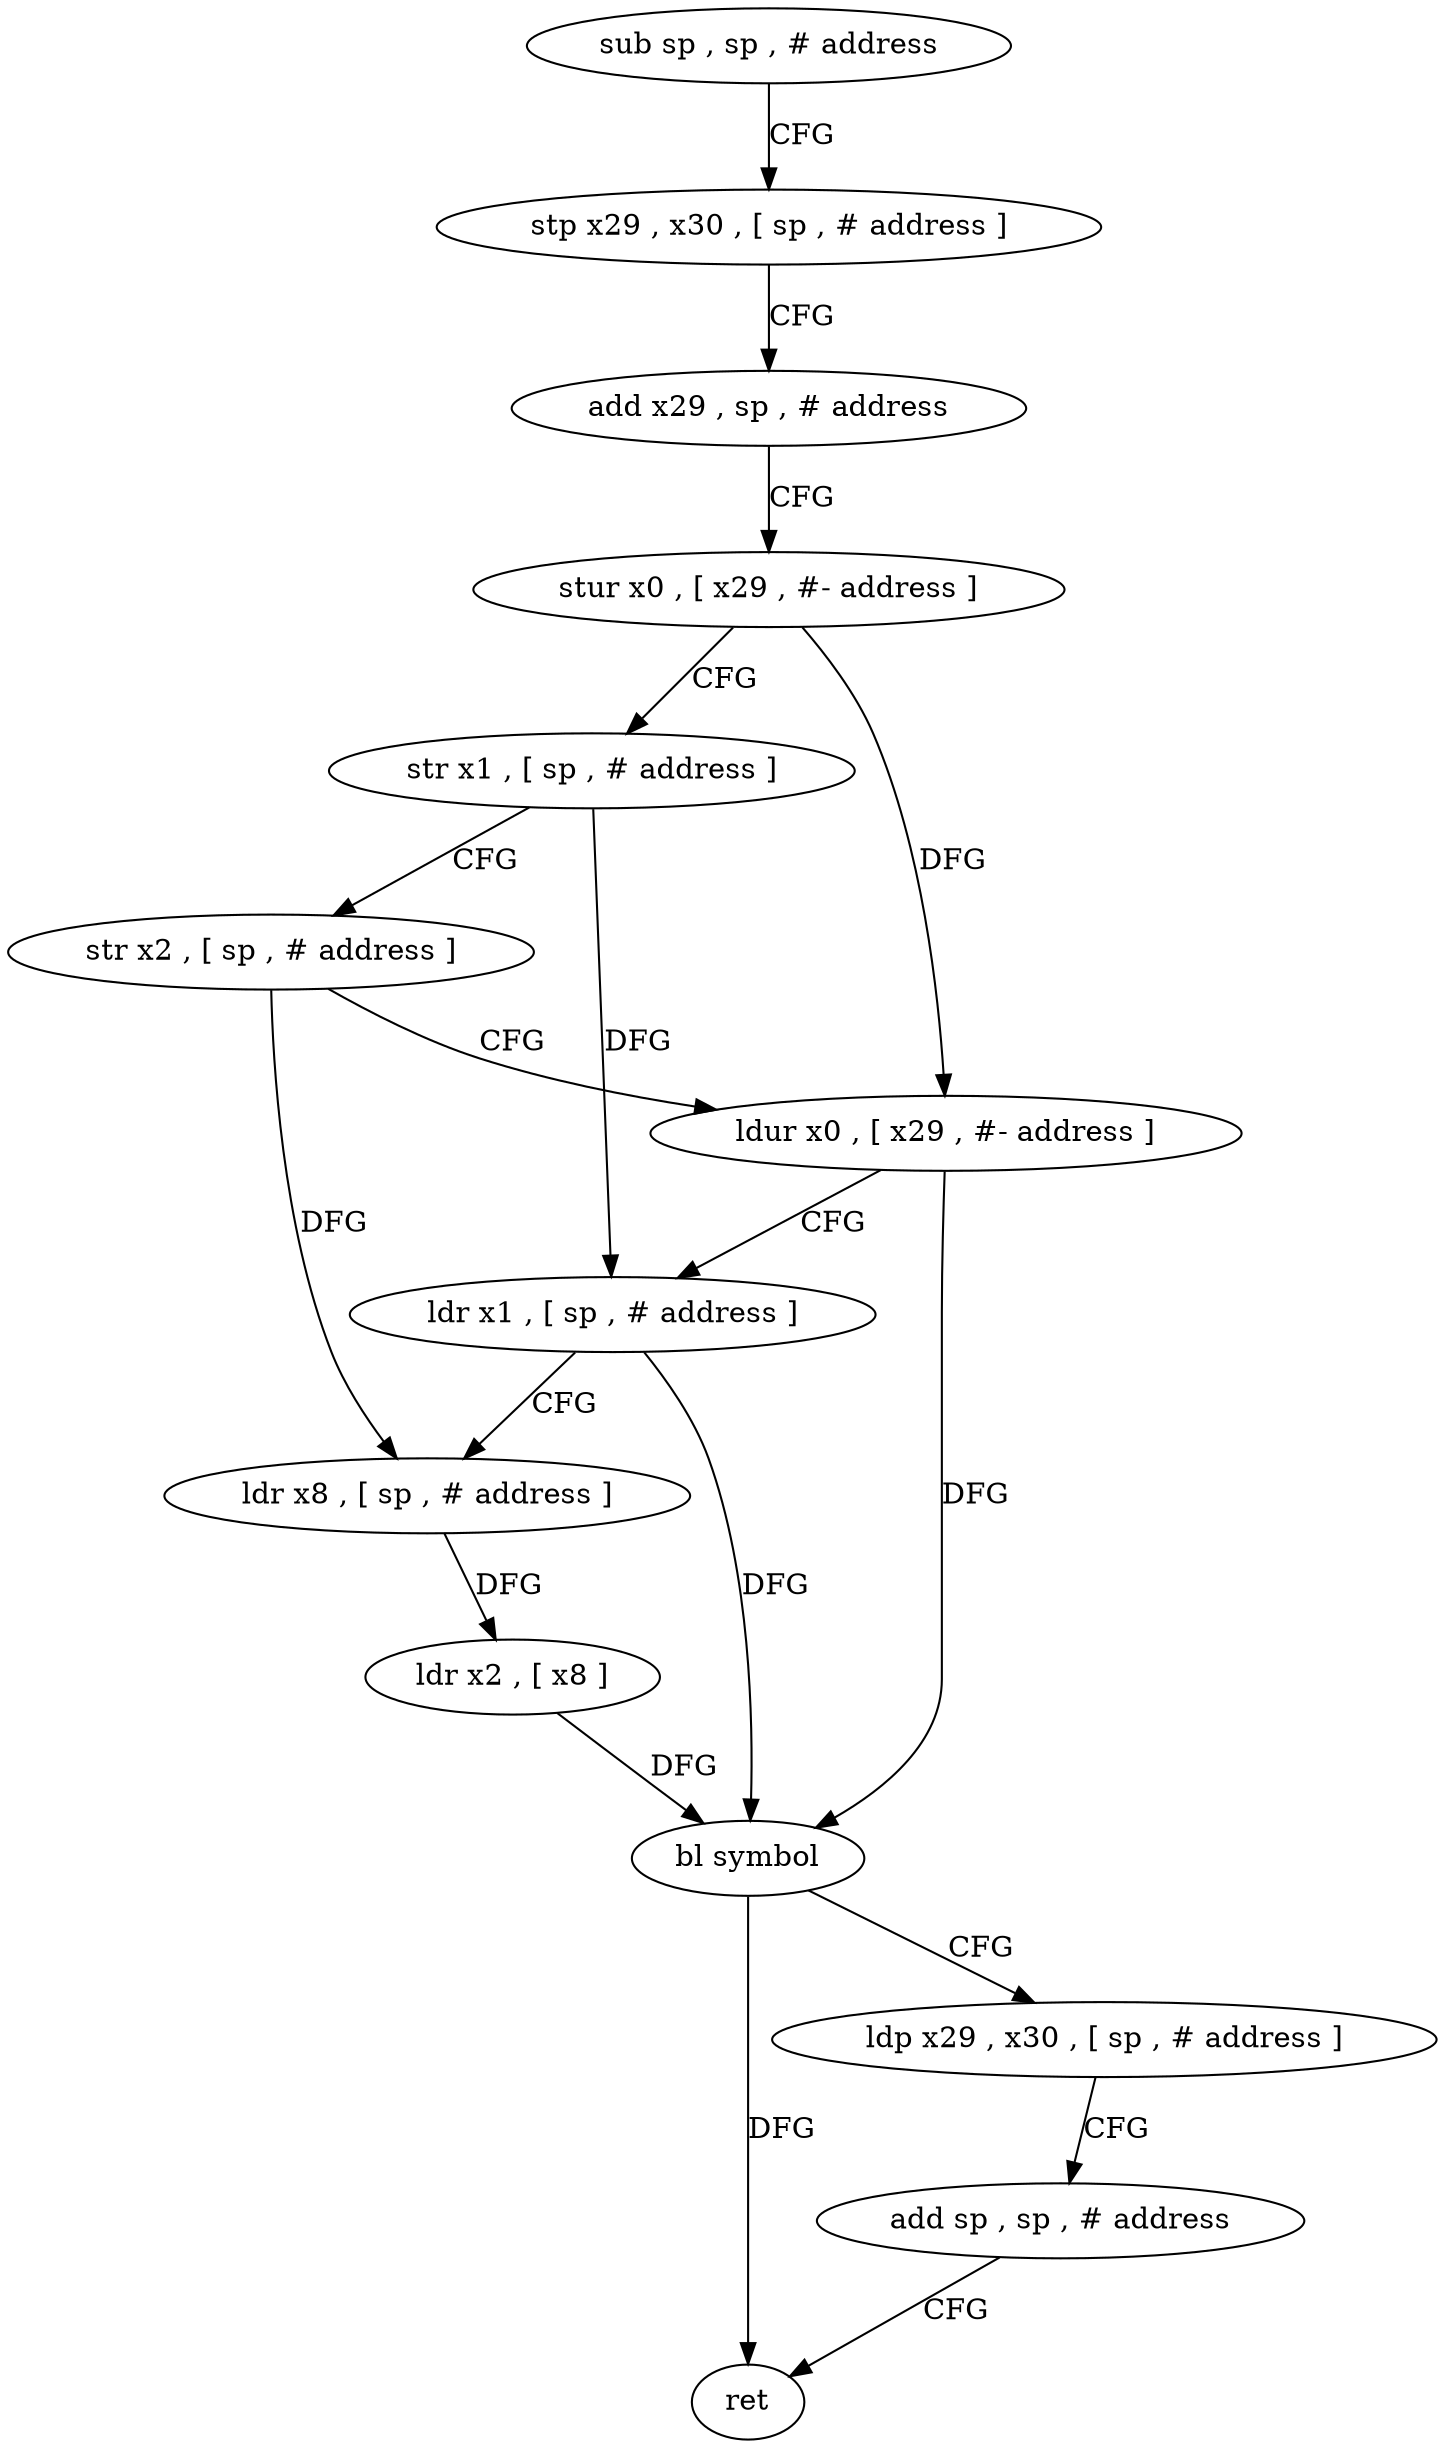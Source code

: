 digraph "func" {
"4212528" [label = "sub sp , sp , # address" ]
"4212532" [label = "stp x29 , x30 , [ sp , # address ]" ]
"4212536" [label = "add x29 , sp , # address" ]
"4212540" [label = "stur x0 , [ x29 , #- address ]" ]
"4212544" [label = "str x1 , [ sp , # address ]" ]
"4212548" [label = "str x2 , [ sp , # address ]" ]
"4212552" [label = "ldur x0 , [ x29 , #- address ]" ]
"4212556" [label = "ldr x1 , [ sp , # address ]" ]
"4212560" [label = "ldr x8 , [ sp , # address ]" ]
"4212564" [label = "ldr x2 , [ x8 ]" ]
"4212568" [label = "bl symbol" ]
"4212572" [label = "ldp x29 , x30 , [ sp , # address ]" ]
"4212576" [label = "add sp , sp , # address" ]
"4212580" [label = "ret" ]
"4212528" -> "4212532" [ label = "CFG" ]
"4212532" -> "4212536" [ label = "CFG" ]
"4212536" -> "4212540" [ label = "CFG" ]
"4212540" -> "4212544" [ label = "CFG" ]
"4212540" -> "4212552" [ label = "DFG" ]
"4212544" -> "4212548" [ label = "CFG" ]
"4212544" -> "4212556" [ label = "DFG" ]
"4212548" -> "4212552" [ label = "CFG" ]
"4212548" -> "4212560" [ label = "DFG" ]
"4212552" -> "4212556" [ label = "CFG" ]
"4212552" -> "4212568" [ label = "DFG" ]
"4212556" -> "4212560" [ label = "CFG" ]
"4212556" -> "4212568" [ label = "DFG" ]
"4212560" -> "4212564" [ label = "DFG" ]
"4212564" -> "4212568" [ label = "DFG" ]
"4212568" -> "4212572" [ label = "CFG" ]
"4212568" -> "4212580" [ label = "DFG" ]
"4212572" -> "4212576" [ label = "CFG" ]
"4212576" -> "4212580" [ label = "CFG" ]
}
